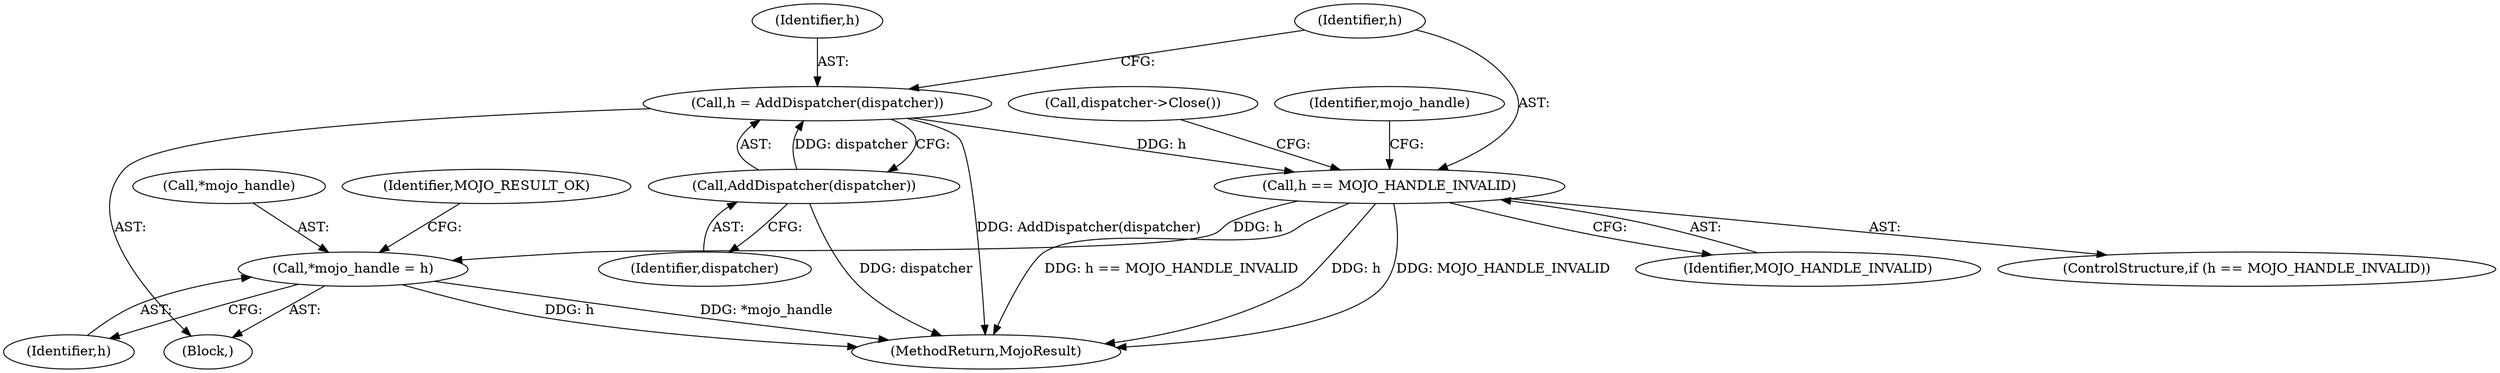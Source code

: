 digraph "0_Chrome_673ce95d481ea9368c4d4d43ac756ba1d6d9e608_32@pointer" {
"1000179" [label="(Call,*mojo_handle = h)"];
"1000172" [label="(Call,h == MOJO_HANDLE_INVALID)"];
"1000167" [label="(Call,h = AddDispatcher(dispatcher))"];
"1000169" [label="(Call,AddDispatcher(dispatcher))"];
"1000176" [label="(Call,dispatcher->Close())"];
"1000168" [label="(Identifier,h)"];
"1000174" [label="(Identifier,MOJO_HANDLE_INVALID)"];
"1000169" [label="(Call,AddDispatcher(dispatcher))"];
"1000173" [label="(Identifier,h)"];
"1000184" [label="(Identifier,MOJO_RESULT_OK)"];
"1000170" [label="(Identifier,dispatcher)"];
"1000181" [label="(Identifier,mojo_handle)"];
"1000185" [label="(MethodReturn,MojoResult)"];
"1000180" [label="(Call,*mojo_handle)"];
"1000179" [label="(Call,*mojo_handle = h)"];
"1000171" [label="(ControlStructure,if (h == MOJO_HANDLE_INVALID))"];
"1000167" [label="(Call,h = AddDispatcher(dispatcher))"];
"1000172" [label="(Call,h == MOJO_HANDLE_INVALID)"];
"1000182" [label="(Identifier,h)"];
"1000106" [label="(Block,)"];
"1000179" -> "1000106"  [label="AST: "];
"1000179" -> "1000182"  [label="CFG: "];
"1000180" -> "1000179"  [label="AST: "];
"1000182" -> "1000179"  [label="AST: "];
"1000184" -> "1000179"  [label="CFG: "];
"1000179" -> "1000185"  [label="DDG: h"];
"1000179" -> "1000185"  [label="DDG: *mojo_handle"];
"1000172" -> "1000179"  [label="DDG: h"];
"1000172" -> "1000171"  [label="AST: "];
"1000172" -> "1000174"  [label="CFG: "];
"1000173" -> "1000172"  [label="AST: "];
"1000174" -> "1000172"  [label="AST: "];
"1000176" -> "1000172"  [label="CFG: "];
"1000181" -> "1000172"  [label="CFG: "];
"1000172" -> "1000185"  [label="DDG: h == MOJO_HANDLE_INVALID"];
"1000172" -> "1000185"  [label="DDG: h"];
"1000172" -> "1000185"  [label="DDG: MOJO_HANDLE_INVALID"];
"1000167" -> "1000172"  [label="DDG: h"];
"1000167" -> "1000106"  [label="AST: "];
"1000167" -> "1000169"  [label="CFG: "];
"1000168" -> "1000167"  [label="AST: "];
"1000169" -> "1000167"  [label="AST: "];
"1000173" -> "1000167"  [label="CFG: "];
"1000167" -> "1000185"  [label="DDG: AddDispatcher(dispatcher)"];
"1000169" -> "1000167"  [label="DDG: dispatcher"];
"1000169" -> "1000170"  [label="CFG: "];
"1000170" -> "1000169"  [label="AST: "];
"1000169" -> "1000185"  [label="DDG: dispatcher"];
}
